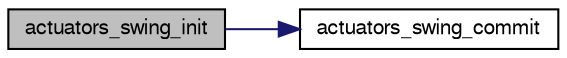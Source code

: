 digraph "actuators_swing_init"
{
  edge [fontname="FreeSans",fontsize="10",labelfontname="FreeSans",labelfontsize="10"];
  node [fontname="FreeSans",fontsize="10",shape=record];
  rankdir="LR";
  Node1 [label="actuators_swing_init",height=0.2,width=0.4,color="black", fillcolor="grey75", style="filled", fontcolor="black"];
  Node1 -> Node2 [color="midnightblue",fontsize="10",style="solid",fontname="FreeSans"];
  Node2 [label="actuators_swing_commit",height=0.2,width=0.4,color="black", fillcolor="white", style="filled",URL="$boards_2swing_2actuators_8c.html#a813eb13a9d87a031d6930684668086bd"];
}
